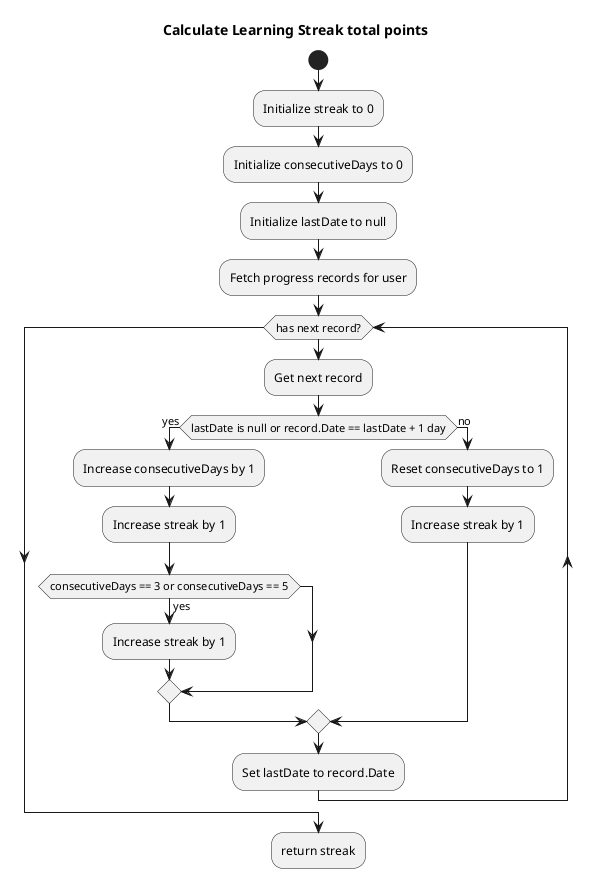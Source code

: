 @startuml

title Calculate Learning Streak total points

start
:Initialize streak to 0;
:Initialize consecutiveDays to 0;
:Initialize lastDate to null;
:Fetch progress records for user;
while (has next record?)
  :Get next record;
  if (lastDate is null or record.Date == lastDate + 1 day) then (yes)
    :Increase consecutiveDays by 1;
    :Increase streak by 1;
    if (consecutiveDays == 3 or consecutiveDays == 5) then (yes)
      :Increase streak by 1;
    endif
  else (no)
    :Reset consecutiveDays to 1;
    :Increase streak by 1;
  endif
  :Set lastDate to record.Date;
endwhile
:return streak;

@enduml